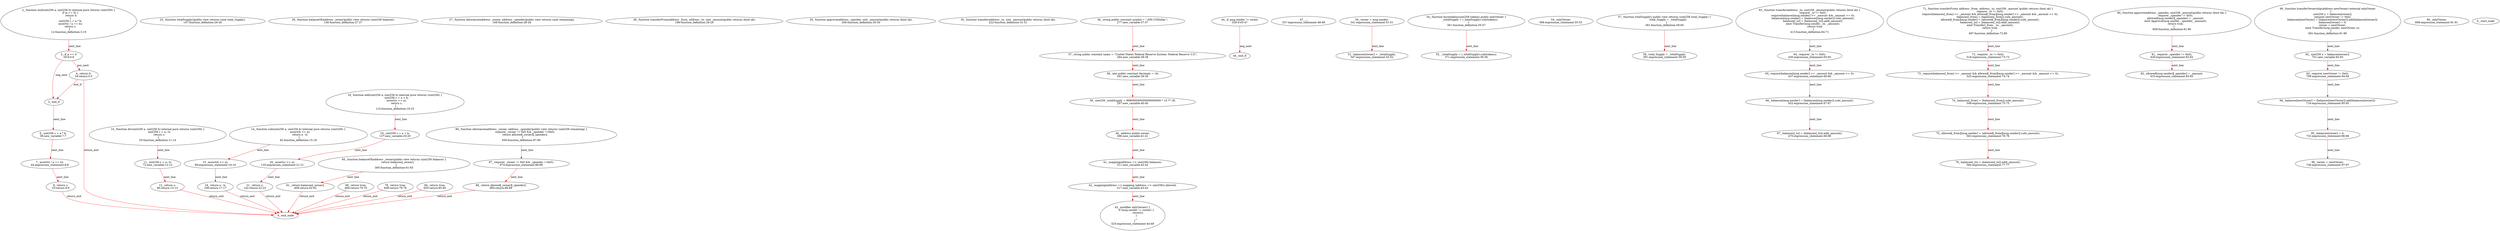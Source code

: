 digraph  {
12 [label="2_ function mul(uint256 a, uint256 b) internal pure returns (uint256) {\n    if (a == 0) {\n      return 0;\n    }\n    uint256 c = a * b;\n    assert(c / a == b);\n    return c;\n  }\n12-function_definition-3-10", method="mul(uint256 a,uint256 b)", type_label=function_definition];
29 [label="3_ if_a == 0\n29-if-4-6", method="mul(uint256 a,uint256 b)", type_label=if];
776 [label="3_ end_if", method="mul(uint256 a,uint256 b)", type_label=end_if];
34 [label="4_ return 0;\n34-return-5-5", method="mul(uint256 a,uint256 b)", type_label=return];
36 [label="6_ uint256 c = a * b;\n36-new_variable-7-7", method="mul(uint256 a,uint256 b)", type_label=new_variable];
44 [label="7_ assert(c / a == b);\n44-expression_statement-8-8", method="mul(uint256 a,uint256 b)", type_label=expression_statement];
53 [label="8_ return c;\n53-return-9-9", method="mul(uint256 a,uint256 b)", type_label=return];
55 [label="10_ function div(uint256 a, uint256 b) internal pure returns (uint256) {\n    uint256 c = a / b;\n    return c;\n  }\n55-function_definition-11-14", method="div(uint256 a,uint256 b)", type_label=function_definition];
72 [label="11_ uint256 c = a / b;\n72-new_variable-12-12", method="div(uint256 a,uint256 b)", type_label=new_variable];
80 [label="12_ return c;\n80-return-13-13", method="div(uint256 a,uint256 b)", type_label=return];
82 [label="14_ function sub(uint256 a, uint256 b) internal pure returns (uint256) {\n    assert(b <= a);\n    return a - b;\n  }\n82-function_definition-15-18", method="sub(uint256 a,uint256 b)", type_label=function_definition];
99 [label="15_ assert(b <= a);\n99-expression_statement-16-16", method="sub(uint256 a,uint256 b)", type_label=expression_statement];
106 [label="16_ return a - b;\n106-return-17-17", method="sub(uint256 a,uint256 b)", type_label=return];
110 [label="18_ function add(uint256 a, uint256 b) internal pure returns (uint256) {\n    uint256 c = a + b;\n    assert(c >= a);\n    return c;\n  }\n110-function_definition-19-23", method="add(uint256 a,uint256 b)", type_label=function_definition];
127 [label="19_ uint256 c = a + b;\n127-new_variable-20-20", method="add(uint256 a,uint256 b)", type_label=new_variable];
135 [label="20_ assert(c >= a);\n135-expression_statement-21-21", method="add(uint256 a,uint256 b)", type_label=expression_statement];
142 [label="21_ return c;\n142-return-22-22", method="add(uint256 a,uint256 b)", type_label=return];
147 [label="25_ function totalSupply()public view returns (uint total_Supply);\n147-function_definition-26-26", method="totalSupply()", type_label=function_definition];
156 [label="26_ function balanceOf(address _owner)public view returns (uint256 balance);\n156-function_definition-27-27", method="balanceOf(address _owner)", type_label=function_definition];
169 [label="27_ function allowance(address _owner, address _spender)public view returns (uint remaining);\n169-function_definition-28-28", method="allowance(address _owner,address _spender)", type_label=function_definition];
186 [label="28_ function transferFrom(address _from, address _to, uint _amount)public returns (bool ok);\n186-function_definition-29-29", method="transferFrom(address _from,address _to,uint _amount)", type_label=function_definition];
206 [label="29_ function approve(address _spender, uint _amount)public returns (bool ok);\n206-function_definition-30-30", method="approve(address _spender,uint _amount)", type_label=function_definition];
222 [label="30_ function transfer(address _to, uint _amount)public returns (bool ok);\n222-function_definition-31-31", method="transfer(address _to,uint _amount)", type_label=function_definition];
277 [label="36_ string public constant symbol = \",000.USDollar.\";\n277-new_variable-37-37", method="", type_label=new_variable];
284 [label="37_ string public constant name = \"United States Federal Reserve System- Federal Reserve U.S\";\n284-new_variable-38-38", method="", type_label=new_variable];
291 [label="38_ uint public constant decimals = 18;\n291-new_variable-39-39", method="", type_label=new_variable];
297 [label="39_ uint256 _totalSupply = 999000000000000000000 * 10 ** 18;\n297-new_variable-40-40", method="", type_label=new_variable];
306 [label="40_ address public owner;\n306-new_variable-41-41", method="", type_label=new_variable];
311 [label="41_ mapping(address => uint256) balances;\n311-new_variable-42-42", method="", type_label=new_variable];
317 [label="42_ mapping(address => mapping (address => uint256)) allowed;\n317-new_variable-43-43", method="", type_label=new_variable];
325 [label="43_ modifier onlyOwner() {\n         if (msg.sender != owner) {\n             revert();\n         }\n         _;\n     }\n325-expression_statement-44-49", method="", type_label=expression_statement];
328 [label="44_ if_msg.sender != owner\n328-if-45-47", method="", type_label=if];
1075 [label="44_ end_if", method="", type_label=end_if];
337 [label="47_ _;\n337-expression_statement-48-48", method="", type_label=expression_statement];
341 [label="50_ owner = msg.sender;\n341-expression_statement-51-51", method="", type_label=expression_statement];
347 [label="51_ balances[owner] = _totalSupply;\n347-expression_statement-52-52", method="", type_label=expression_statement];
361 [label="54_ function burntokens(uint256 tokens) public onlyOwner {\n         _totalSupply = (_totalSupply).sub(tokens);\n     }\n361-function_definition-55-57", method="burntokens(uint256 tokens)", type_label=function_definition];
368 [label="54_ onlyOwner\n368-expression_statement-55-55", method="burntokens(uint256 tokens)", type_label=expression_statement];
371 [label="55_ _totalSupply = (_totalSupply).sub(tokens);\n371-expression_statement-56-56", method="burntokens(uint256 tokens)", type_label=expression_statement];
381 [label="57_ function totalSupply() public view returns (uint256 total_Supply) {\n         total_Supply = _totalSupply;\n     }\n381-function_definition-58-60", method="totalSupply()", type_label=function_definition];
391 [label="58_ total_Supply = _totalSupply;\n391-expression_statement-59-59", method="totalSupply()", type_label=expression_statement];
395 [label="60_ function balanceOf(address _owner)public view returns (uint256 balance) {\n         return balances[_owner];\n     }\n395-function_definition-61-63", method="balanceOf(address _owner)", type_label=function_definition];
409 [label="61_ return balances[_owner];\n409-return-62-62", method="balanceOf(address _owner)", type_label=return];
413 [label="63_ function transfer(address _to, uint256 _amount)public returns (bool ok) {\n        require( _to != 0x0);\n        require(balances[msg.sender] >= _amount && _amount >= 0);\n        balances[msg.sender] = (balances[msg.sender]).sub(_amount);\n        balances[_to] = (balances[_to]).add(_amount);\n        emit Transfer(msg.sender, _to, _amount);\n             return true;\n         }\n413-function_definition-64-71", method="transfer(address _to,uint256 _amount)", type_label=function_definition];
430 [label="64_ require( _to != 0x0);\n430-expression_statement-65-65", method="transfer(address _to,uint256 _amount)", type_label=expression_statement];
437 [label="65_ require(balances[msg.sender] >= _amount && _amount >= 0);\n437-expression_statement-66-66", method="transfer(address _to,uint256 _amount)", type_label=expression_statement];
452 [label="66_ balances[msg.sender] = (balances[msg.sender]).sub(_amount);\n452-expression_statement-67-67", method="transfer(address _to,uint256 _amount)", type_label=expression_statement];
470 [label="67_ balances[_to] = (balances[_to]).add(_amount);\n470-expression_statement-68-68", method="transfer(address _to,uint256 _amount)", type_label=expression_statement];
494 [label="69_ return true;\n494-return-70-70", method="transfer(address _to,uint256 _amount)", type_label=return];
497 [label="71_ function transferFrom( address _from, address _to, uint256 _amount )public returns (bool ok) {\n     require( _to != 0x0);\n     require(balances[_from] >= _amount && allowed[_from][msg.sender] >= _amount && _amount >= 0);\n     balances[_from] = (balances[_from]).sub(_amount);\n     allowed[_from][msg.sender] = (allowed[_from][msg.sender]).sub(_amount);\n     balances[_to] = (balances[_to]).add(_amount);\n     emit Transfer(_from, _to, _amount);\n     return true;\n         }\n497-function_definition-72-80", method="transferFrom(address _from,address _to,uint256 _amount)", type_label=function_definition];
518 [label="72_ require( _to != 0x0);\n518-expression_statement-73-73", method="transferFrom(address _from,address _to,uint256 _amount)", type_label=expression_statement];
525 [label="73_ require(balances[_from] >= _amount && allowed[_from][msg.sender] >= _amount && _amount >= 0);\n525-expression_statement-74-74", method="transferFrom(address _from,address _to,uint256 _amount)", type_label=expression_statement];
548 [label="74_ balances[_from] = (balances[_from]).sub(_amount);\n548-expression_statement-75-75", method="transferFrom(address _from,address _to,uint256 _amount)", type_label=expression_statement];
562 [label="75_ allowed[_from][msg.sender] = (allowed[_from][msg.sender]).sub(_amount);\n562-expression_statement-76-76", method="transferFrom(address _from,address _to,uint256 _amount)", type_label=expression_statement];
584 [label="76_ balances[_to] = (balances[_to]).add(_amount);\n584-expression_statement-77-77", method="transferFrom(address _from,address _to,uint256 _amount)", type_label=expression_statement];
606 [label="78_ return true;\n606-return-79-79", method="transferFrom(address _from,address _to,uint256 _amount)", type_label=return];
609 [label="80_ function approve(address _spender, uint256 _amount)public returns (bool ok) {\n         require( _spender != 0x0);\n         allowed[msg.sender][_spender] = _amount;\n         emit Approval(msg.sender, _spender, _amount);\n         return true;\n     }\n609-function_definition-81-86", method="approve(address _spender,uint256 _amount)", type_label=function_definition];
626 [label="81_ require( _spender != 0x0);\n626-expression_statement-82-82", method="approve(address _spender,uint256 _amount)", type_label=expression_statement];
633 [label="82_ allowed[msg.sender][_spender] = _amount;\n633-expression_statement-83-83", method="approve(address _spender,uint256 _amount)", type_label=expression_statement];
653 [label="84_ return true;\n653-return-85-85", method="approve(address _spender,uint256 _amount)", type_label=return];
656 [label="86_ function allowance(address _owner, address _spender)public view returns (uint256 remaining) {\n         require( _owner != 0x0 && _spender !=0x0);\n         return allowed[_owner][_spender];\n   }\n656-function_definition-87-90", method="allowance(address _owner,address _spender)", type_label=function_definition];
674 [label="87_ require( _owner != 0x0 && _spender !=0x0);\n674-expression_statement-88-88", method="allowance(address _owner,address _spender)", type_label=expression_statement];
685 [label="88_ return allowed[_owner][_spender];\n685-return-89-89", method="allowance(address _owner,address _spender)", type_label=return];
691 [label="90_ function transferOwnership(address newOwner) external onlyOwner\n	{\n	    uint256 x = balances[owner];\n	    require( newOwner != 0x0);\n	    balances[newOwner] = (balances[newOwner]).add(balances[owner]);\n	    balances[owner] = 0;\n	    owner = newOwner;\n	    emit Transfer(msg.sender, newOwner, x);\n	}\n691-function_definition-91-99", method="transferOwnership(address newOwner)", type_label=function_definition];
698 [label="90_ onlyOwner\n698-expression_statement-91-91", method="transferOwnership(address newOwner)", type_label=expression_statement];
701 [label="92_ uint256 x = balances[owner];\n701-new_variable-93-93", method="transferOwnership(address newOwner)", type_label=new_variable];
709 [label="93_ require( newOwner != 0x0);\n709-expression_statement-94-94", method="transferOwnership(address newOwner)", type_label=expression_statement];
716 [label="94_ balances[newOwner] = (balances[newOwner]).add(balances[owner]);\n716-expression_statement-95-95", method="transferOwnership(address newOwner)", type_label=expression_statement];
732 [label="95_ balances[owner] = 0;\n732-expression_statement-96-96", method="transferOwnership(address newOwner)", type_label=expression_statement];
738 [label="96_ owner = newOwner;\n738-expression_statement-97-97", method="transferOwnership(address newOwner)", type_label=expression_statement];
1 [label="0_ start_node", method="", type_label=start];
2 [label="0_ exit_node", method="", type_label=exit];
12 -> 29  [color=red, controlflow_type=next_line, edge_type=CFG_edge, key=0, label=next_line];
29 -> 34  [color=red, controlflow_type=pos_next, edge_type=CFG_edge, key=0, label=pos_next];
29 -> 776  [color=red, controlflow_type=neg_next, edge_type=CFG_edge, key=0, label=neg_next];
776 -> 36  [color=red, controlflow_type=next_line, edge_type=CFG_edge, key=0, label=next_line];
34 -> 776  [color=red, controlflow_type=end_if, edge_type=CFG_edge, key=0, label=end_if];
34 -> 2  [color=red, controlflow_type=return_exit, edge_type=CFG_edge, key=0, label=return_exit];
36 -> 44  [color=red, controlflow_type=next_line, edge_type=CFG_edge, key=0, label=next_line];
44 -> 53  [color=red, controlflow_type=next_line, edge_type=CFG_edge, key=0, label=next_line];
53 -> 2  [color=red, controlflow_type=return_exit, edge_type=CFG_edge, key=0, label=return_exit];
55 -> 72  [color=red, controlflow_type=next_line, edge_type=CFG_edge, key=0, label=next_line];
72 -> 80  [color=red, controlflow_type=next_line, edge_type=CFG_edge, key=0, label=next_line];
80 -> 2  [color=red, controlflow_type=return_exit, edge_type=CFG_edge, key=0, label=return_exit];
82 -> 99  [color=red, controlflow_type=next_line, edge_type=CFG_edge, key=0, label=next_line];
99 -> 106  [color=red, controlflow_type=next_line, edge_type=CFG_edge, key=0, label=next_line];
106 -> 2  [color=red, controlflow_type=return_exit, edge_type=CFG_edge, key=0, label=return_exit];
110 -> 127  [color=red, controlflow_type=next_line, edge_type=CFG_edge, key=0, label=next_line];
127 -> 135  [color=red, controlflow_type=next_line, edge_type=CFG_edge, key=0, label=next_line];
135 -> 142  [color=red, controlflow_type=next_line, edge_type=CFG_edge, key=0, label=next_line];
142 -> 2  [color=red, controlflow_type=return_exit, edge_type=CFG_edge, key=0, label=return_exit];
277 -> 284  [color=red, controlflow_type=next_line, edge_type=CFG_edge, key=0, label=next_line];
284 -> 291  [color=red, controlflow_type=next_line, edge_type=CFG_edge, key=0, label=next_line];
291 -> 297  [color=red, controlflow_type=next_line, edge_type=CFG_edge, key=0, label=next_line];
297 -> 306  [color=red, controlflow_type=next_line, edge_type=CFG_edge, key=0, label=next_line];
306 -> 311  [color=red, controlflow_type=next_line, edge_type=CFG_edge, key=0, label=next_line];
311 -> 317  [color=red, controlflow_type=next_line, edge_type=CFG_edge, key=0, label=next_line];
317 -> 325  [color=red, controlflow_type=next_line, edge_type=CFG_edge, key=0, label=next_line];
328 -> 1075  [color=red, controlflow_type=neg_next, edge_type=CFG_edge, key=0, label=neg_next];
341 -> 347  [color=red, controlflow_type=next_line, edge_type=CFG_edge, key=0, label=next_line];
361 -> 371  [color=red, controlflow_type=next_line, edge_type=CFG_edge, key=0, label=next_line];
381 -> 391  [color=red, controlflow_type=next_line, edge_type=CFG_edge, key=0, label=next_line];
395 -> 409  [color=red, controlflow_type=next_line, edge_type=CFG_edge, key=0, label=next_line];
409 -> 2  [color=red, controlflow_type=return_exit, edge_type=CFG_edge, key=0, label=return_exit];
413 -> 430  [color=red, controlflow_type=next_line, edge_type=CFG_edge, key=0, label=next_line];
430 -> 437  [color=red, controlflow_type=next_line, edge_type=CFG_edge, key=0, label=next_line];
437 -> 452  [color=red, controlflow_type=next_line, edge_type=CFG_edge, key=0, label=next_line];
452 -> 470  [color=red, controlflow_type=next_line, edge_type=CFG_edge, key=0, label=next_line];
494 -> 2  [color=red, controlflow_type=return_exit, edge_type=CFG_edge, key=0, label=return_exit];
497 -> 518  [color=red, controlflow_type=next_line, edge_type=CFG_edge, key=0, label=next_line];
518 -> 525  [color=red, controlflow_type=next_line, edge_type=CFG_edge, key=0, label=next_line];
525 -> 548  [color=red, controlflow_type=next_line, edge_type=CFG_edge, key=0, label=next_line];
548 -> 562  [color=red, controlflow_type=next_line, edge_type=CFG_edge, key=0, label=next_line];
562 -> 584  [color=red, controlflow_type=next_line, edge_type=CFG_edge, key=0, label=next_line];
606 -> 2  [color=red, controlflow_type=return_exit, edge_type=CFG_edge, key=0, label=return_exit];
609 -> 626  [color=red, controlflow_type=next_line, edge_type=CFG_edge, key=0, label=next_line];
626 -> 633  [color=red, controlflow_type=next_line, edge_type=CFG_edge, key=0, label=next_line];
653 -> 2  [color=red, controlflow_type=return_exit, edge_type=CFG_edge, key=0, label=return_exit];
656 -> 674  [color=red, controlflow_type=next_line, edge_type=CFG_edge, key=0, label=next_line];
674 -> 685  [color=red, controlflow_type=next_line, edge_type=CFG_edge, key=0, label=next_line];
685 -> 2  [color=red, controlflow_type=return_exit, edge_type=CFG_edge, key=0, label=return_exit];
691 -> 701  [color=red, controlflow_type=next_line, edge_type=CFG_edge, key=0, label=next_line];
701 -> 709  [color=red, controlflow_type=next_line, edge_type=CFG_edge, key=0, label=next_line];
709 -> 716  [color=red, controlflow_type=next_line, edge_type=CFG_edge, key=0, label=next_line];
716 -> 732  [color=red, controlflow_type=next_line, edge_type=CFG_edge, key=0, label=next_line];
732 -> 738  [color=red, controlflow_type=next_line, edge_type=CFG_edge, key=0, label=next_line];
}
